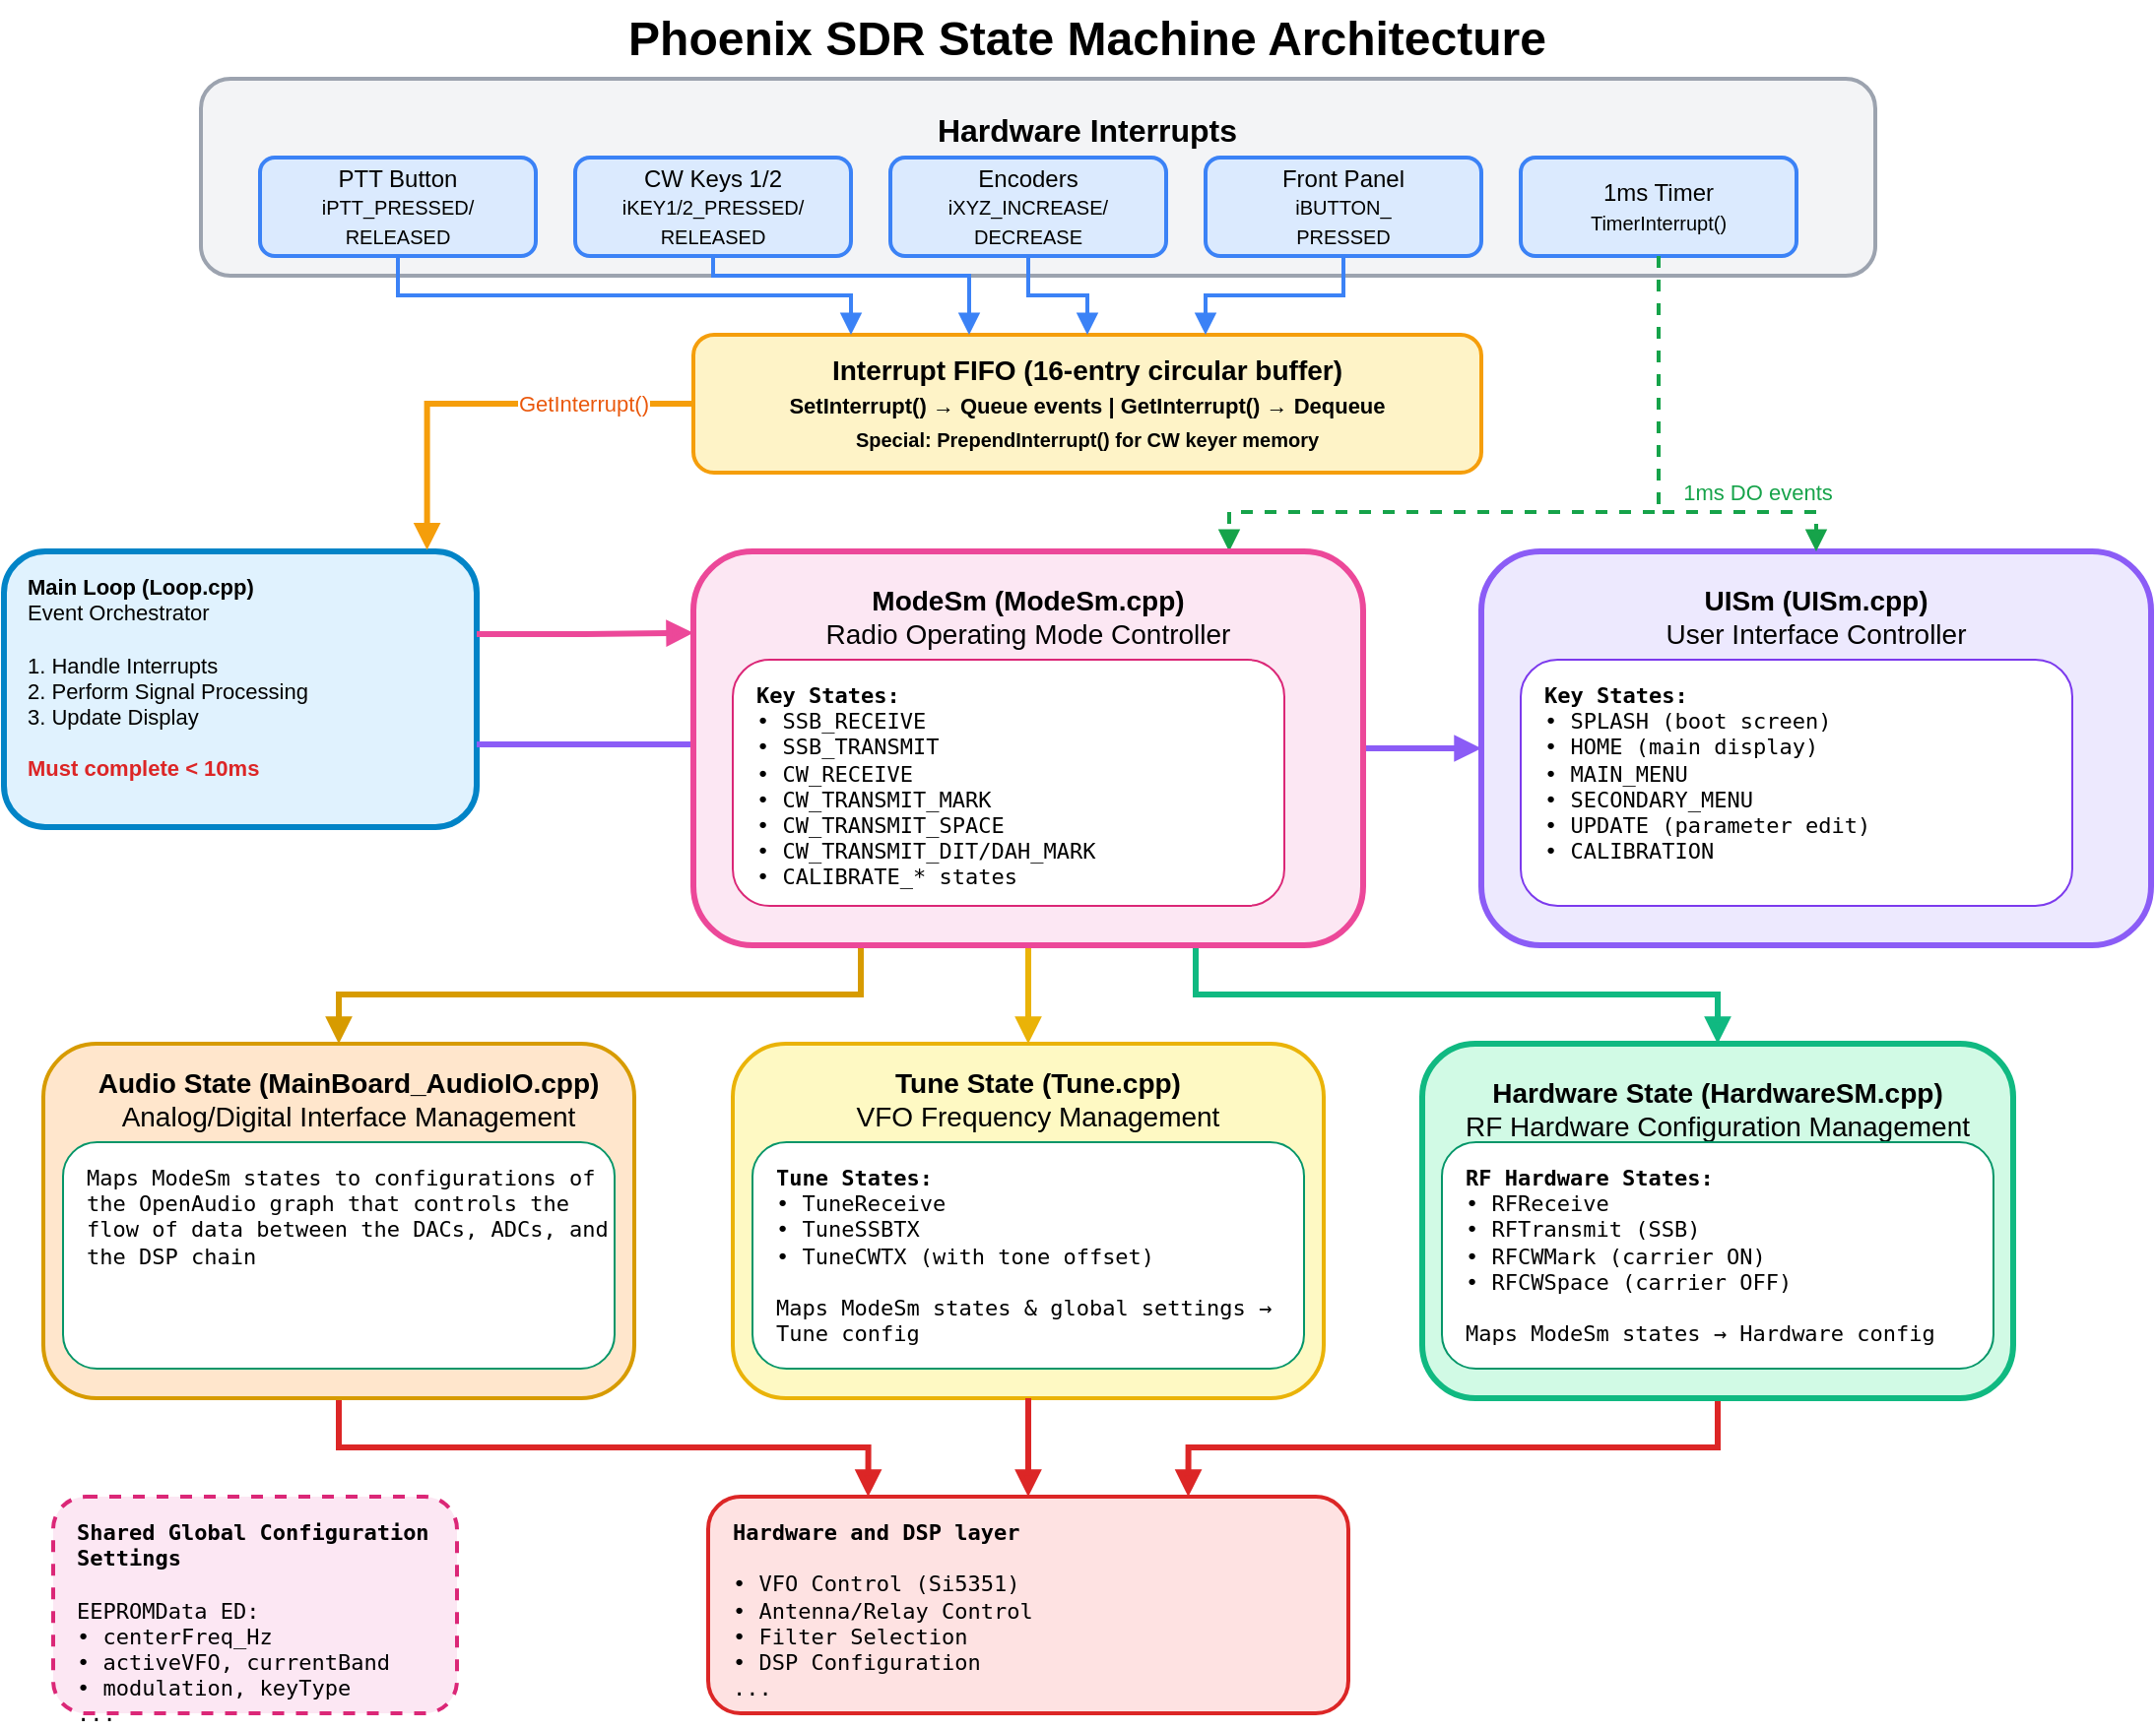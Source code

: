 <mxfile version="28.2.8">
  <diagram name="State Machine Architecture" id="state-machine-arch">
    <mxGraphModel dx="1917" dy="1109" grid="1" gridSize="10" guides="1" tooltips="1" connect="1" arrows="1" fold="1" page="1" pageScale="1" pageWidth="1200" pageHeight="900" math="0" shadow="0">
      <root>
        <mxCell id="0" />
        <mxCell id="1" parent="0" />
        <mxCell id="title" value="Phoenix SDR State Machine Architecture" style="text;html=1;strokeColor=none;fillColor=none;align=center;verticalAlign=middle;whiteSpace=wrap;rounded=0;fontSize=24;fontStyle=1" parent="1" vertex="1">
          <mxGeometry x="350" y="10" width="500" height="40" as="geometry" />
        </mxCell>
        <mxCell id="hw-interrupts-container" value="" style="rounded=1;whiteSpace=wrap;html=1;fillColor=#f3f4f6;strokeColor=#9ca3af;strokeWidth=2;verticalAlign=top;" parent="1" vertex="1">
          <mxGeometry x="150" y="50" width="850" height="100" as="geometry" />
        </mxCell>
        <mxCell id="hw-interrupts-label" value="Hardware Interrupts" style="text;html=1;strokeColor=none;fillColor=none;align=center;verticalAlign=top;whiteSpace=wrap;rounded=0;fontSize=16;fontStyle=1" parent="1" vertex="1">
          <mxGeometry x="450" y="60" width="300" height="20" as="geometry" />
        </mxCell>
        <mxCell id="ptt-button" value="PTT Button&lt;br&gt;&lt;font style=&quot;font-size:10px&quot;&gt;iPTT_PRESSED/&lt;br&gt;RELEASED&lt;/font&gt;" style="rounded=1;whiteSpace=wrap;html=1;fillColor=#dbeafe;strokeColor=#3b82f6;strokeWidth=2;fontSize=12;" parent="1" vertex="1">
          <mxGeometry x="180" y="90" width="140" height="50" as="geometry" />
        </mxCell>
        <mxCell id="cw-keys" value="CW Keys 1/2&lt;br&gt;&lt;font style=&quot;font-size:10px&quot;&gt;iKEY1/2_PRESSED/&lt;br&gt;RELEASED&lt;/font&gt;" style="rounded=1;whiteSpace=wrap;html=1;fillColor=#dbeafe;strokeColor=#3b82f6;strokeWidth=2;fontSize=12;" parent="1" vertex="1">
          <mxGeometry x="340" y="90" width="140" height="50" as="geometry" />
        </mxCell>
        <mxCell id="encoders" value="Encoders&lt;br&gt;&lt;font style=&quot;font-size:10px&quot;&gt;iXYZ_INCREASE/&lt;br&gt;DECREASE&lt;/font&gt;" style="rounded=1;whiteSpace=wrap;html=1;fillColor=#dbeafe;strokeColor=#3b82f6;strokeWidth=2;fontSize=12;" parent="1" vertex="1">
          <mxGeometry x="500" y="90" width="140" height="50" as="geometry" />
        </mxCell>
        <mxCell id="front-panel" value="Front Panel&lt;br&gt;&lt;font style=&quot;font-size:10px&quot;&gt;iBUTTON_&lt;br&gt;PRESSED&lt;/font&gt;" style="rounded=1;whiteSpace=wrap;html=1;fillColor=#dbeafe;strokeColor=#3b82f6;strokeWidth=2;fontSize=12;" parent="1" vertex="1">
          <mxGeometry x="660" y="90" width="140" height="50" as="geometry" />
        </mxCell>
        <mxCell id="timer" value="1ms Timer&lt;br&gt;&lt;font style=&quot;font-size:10px&quot;&gt;TimerInterrupt()&lt;/font&gt;" style="rounded=1;whiteSpace=wrap;html=1;fillColor=#dbeafe;strokeColor=#3b82f6;strokeWidth=2;fontSize=12;" parent="1" vertex="1">
          <mxGeometry x="820" y="90" width="140" height="50" as="geometry" />
        </mxCell>
        <mxCell id="interrupt-fifo" value="Interrupt FIFO (16-entry circular buffer)&lt;br&gt;&lt;font style=&quot;font-size:11px&quot;&gt;SetInterrupt() → Queue events | GetInterrupt() → Dequeue&lt;br&gt;&lt;font style=&quot;font-size:10px&quot;&gt;Special: PrependInterrupt() for CW keyer memory&lt;/font&gt;&lt;/font&gt;" style="rounded=1;whiteSpace=wrap;html=1;fillColor=#fef3c7;strokeColor=#f59e0b;strokeWidth=2;fontSize=14;fontStyle=1" parent="1" vertex="1">
          <mxGeometry x="400" y="180" width="400" height="70" as="geometry" />
        </mxCell>
        <mxCell id="arrow-ptt-fifo" style="edgeStyle=orthogonalEdgeStyle;rounded=0;orthogonalLoop=1;jettySize=auto;html=1;exitX=0.5;exitY=1;exitDx=0;exitDy=0;entryX=0.2;entryY=0;entryDx=0;entryDy=0;strokeColor=#3b82f6;strokeWidth=2;endArrow=block;endFill=1;" parent="1" source="ptt-button" target="interrupt-fifo" edge="1">
          <mxGeometry relative="1" as="geometry">
            <Array as="points">
              <mxPoint x="250" y="160" />
              <mxPoint x="480" y="160" />
            </Array>
          </mxGeometry>
        </mxCell>
        <mxCell id="arrow-keys-fifo" style="edgeStyle=orthogonalEdgeStyle;rounded=0;orthogonalLoop=1;jettySize=auto;html=1;exitX=0.5;exitY=1;exitDx=0;exitDy=0;entryX=0.35;entryY=0;entryDx=0;entryDy=0;strokeColor=#3b82f6;strokeWidth=2;endArrow=block;endFill=1;" parent="1" source="cw-keys" target="interrupt-fifo" edge="1">
          <mxGeometry relative="1" as="geometry">
            <Array as="points">
              <mxPoint x="410" y="150" />
              <mxPoint x="540" y="150" />
            </Array>
          </mxGeometry>
        </mxCell>
        <mxCell id="arrow-enc-fifo" style="edgeStyle=orthogonalEdgeStyle;rounded=0;orthogonalLoop=1;jettySize=auto;html=1;exitX=0.5;exitY=1;exitDx=0;exitDy=0;entryX=0.5;entryY=0;entryDx=0;entryDy=0;strokeColor=#3b82f6;strokeWidth=2;endArrow=block;endFill=1;" parent="1" source="encoders" target="interrupt-fifo" edge="1">
          <mxGeometry relative="1" as="geometry" />
        </mxCell>
        <mxCell id="arrow-panel-fifo" style="edgeStyle=orthogonalEdgeStyle;rounded=0;orthogonalLoop=1;jettySize=auto;html=1;exitX=0.5;exitY=1;exitDx=0;exitDy=0;entryX=0.65;entryY=0;entryDx=0;entryDy=0;strokeColor=#3b82f6;strokeWidth=2;endArrow=block;endFill=1;" parent="1" source="front-panel" target="interrupt-fifo" edge="1">
          <mxGeometry relative="1" as="geometry" />
        </mxCell>
        <mxCell id="main-loop" value="&lt;b&gt;Main Loop (Loop.cpp)&lt;/b&gt;&lt;br&gt;Event Orchestrator&lt;br&gt;&lt;br&gt;1. Handle Interrupts&lt;br&gt;2. Perform Signal Processing&lt;br&gt;3. Update Display&lt;br&gt;&lt;br&gt;&lt;font color=&quot;#dc2626&quot;&gt;&lt;b&gt;Must complete &amp;lt; 10ms&lt;/b&gt;&lt;/font&gt;" style="rounded=1;whiteSpace=wrap;html=1;fillColor=#e0f2fe;strokeColor=#0284c7;strokeWidth=3;fontSize=11;align=left;verticalAlign=top;spacingLeft=10;spacingTop=5;" parent="1" vertex="1">
          <mxGeometry x="50" y="290" width="240" height="140" as="geometry" />
        </mxCell>
        <mxCell id="arrow-fifo-mainloop" style="edgeStyle=orthogonalEdgeStyle;rounded=0;orthogonalLoop=1;jettySize=auto;html=1;exitX=0;exitY=0.5;exitDx=0;exitDy=0;entryX=0.895;entryY=-0.005;entryDx=0;entryDy=0;strokeColor=#f59e0b;strokeWidth=3;endArrow=block;endFill=1;entryPerimeter=0;" parent="1" source="interrupt-fifo" target="main-loop" edge="1">
          <mxGeometry relative="1" as="geometry" />
        </mxCell>
        <mxCell id="arrow-fifo-mainloop-label" value="GetInterrupt()" style="edgeLabel;html=1;align=center;verticalAlign=middle;resizable=0;points=[];fontSize=11;fontColor=#ea580c;" parent="arrow-fifo-mainloop" vertex="1" connectable="0">
          <mxGeometry x="-0.2" y="2" relative="1" as="geometry">
            <mxPoint x="28" y="-2" as="offset" />
          </mxGeometry>
        </mxCell>
        <mxCell id="uism" value="&lt;b&gt;UISm (UISm.cpp)&lt;/b&gt;&lt;br&gt;User Interface Controller" style="rounded=1;whiteSpace=wrap;html=1;fillColor=#ede9fe;strokeColor=#8b5cf6;strokeWidth=3;fontSize=14;verticalAlign=top;spacingTop=10;" parent="1" vertex="1">
          <mxGeometry x="800" y="290" width="340" height="200" as="geometry" />
        </mxCell>
        <mxCell id="uism-states" value="&lt;b&gt;Key States:&lt;/b&gt;&lt;br&gt;• SPLASH (boot screen)&lt;br&gt;• HOME (main display)&lt;br&gt;• MAIN_MENU&lt;br&gt;• SECONDARY_MENU&lt;br&gt;• UPDATE (parameter edit)&lt;br&gt;• CALIBRATION" style="rounded=1;whiteSpace=wrap;html=1;fillColor=#ffffff;strokeColor=#7c3aed;strokeWidth=1;fontSize=11;align=left;verticalAlign=top;spacingLeft=10;spacingTop=5;fontFamily=monospace;" parent="1" vertex="1">
          <mxGeometry x="820" y="345" width="280" height="125" as="geometry" />
        </mxCell>
        <mxCell id="arrow-mainloop-modesm" style="edgeStyle=orthogonalEdgeStyle;rounded=0;orthogonalLoop=1;jettySize=auto;html=1;exitX=1;exitY=0.3;exitDx=0;exitDy=0;entryX=0;entryY=0.207;entryDx=0;entryDy=0;strokeColor=#ec4899;strokeWidth=3;endArrow=block;endFill=1;entryPerimeter=0;" parent="1" source="main-loop" target="modesm" edge="1">
          <mxGeometry relative="1" as="geometry" />
        </mxCell>
        <mxCell id="arrow-mainloop-uism" style="edgeStyle=orthogonalEdgeStyle;rounded=0;orthogonalLoop=1;jettySize=auto;html=1;exitX=1;exitY=0.7;exitDx=0;exitDy=0;entryX=0;entryY=0.5;entryDx=0;entryDy=0;strokeColor=#8b5cf6;strokeWidth=3;endArrow=block;endFill=1;" parent="1" source="main-loop" target="uism" edge="1">
          <mxGeometry relative="1" as="geometry" />
        </mxCell>
        <mxCell id="arrow-timer-modesm" style="edgeStyle=orthogonalEdgeStyle;rounded=0;orthogonalLoop=1;jettySize=auto;html=1;exitX=0.5;exitY=1;exitDx=0;exitDy=0;entryX=0.8;entryY=0;entryDx=0;entryDy=0;strokeColor=#16a34a;strokeWidth=2;endArrow=block;endFill=1;dashed=1;" parent="1" source="timer" target="modesm" edge="1">
          <mxGeometry relative="1" as="geometry">
            <Array as="points">
              <mxPoint x="890" y="270" />
              <mxPoint x="672" y="270" />
            </Array>
          </mxGeometry>
        </mxCell>
        <mxCell id="arrow-timer-modesm-label" value="1ms DO events" style="edgeLabel;html=1;align=center;verticalAlign=middle;resizable=0;points=[];fontSize=11;fontColor=#16a34a;" parent="arrow-timer-modesm" vertex="1" connectable="0">
          <mxGeometry x="-0.2" y="2" relative="1" as="geometry">
            <mxPoint x="67" y="-12" as="offset" />
          </mxGeometry>
        </mxCell>
        <mxCell id="arrow-timer-uism" style="edgeStyle=orthogonalEdgeStyle;rounded=0;orthogonalLoop=1;jettySize=auto;html=1;exitX=0.5;exitY=1;exitDx=0;exitDy=0;entryX=0.5;entryY=0;entryDx=0;entryDy=0;strokeColor=#16a34a;strokeWidth=2;endArrow=block;endFill=1;dashed=1;" parent="1" source="timer" target="uism" edge="1">
          <mxGeometry relative="1" as="geometry">
            <Array as="points">
              <mxPoint x="890" y="270" />
              <mxPoint x="970" y="270" />
            </Array>
          </mxGeometry>
        </mxCell>
        <mxCell id="yZ03nLWbBo4yx16Ja4qs-3" style="edgeStyle=orthogonalEdgeStyle;rounded=0;orthogonalLoop=1;jettySize=auto;html=1;exitX=0.5;exitY=1;exitDx=0;exitDy=0;entryX=0.75;entryY=0;entryDx=0;entryDy=0;strokeColor=#dc2626;strokeWidth=3;align=center;verticalAlign=middle;fontFamily=Helvetica;fontSize=11;fontColor=default;labelBackgroundColor=default;endArrow=block;endFill=1;" parent="1" source="hardwaresm" target="rf-hardware" edge="1">
          <mxGeometry relative="1" as="geometry" />
        </mxCell>
        <mxCell id="hardwaresm" value="&lt;b&gt;Hardware State (HardwareSM.cpp)&lt;/b&gt;&lt;br&gt;RF Hardware Configuration Management" style="rounded=1;whiteSpace=wrap;html=1;fillColor=#d1fae5;strokeColor=#10b981;strokeWidth=3;fontSize=14;verticalAlign=top;spacingTop=10;" parent="1" vertex="1">
          <mxGeometry x="770" y="540" width="300" height="180" as="geometry" />
        </mxCell>
        <mxCell id="hardwaresm-states" value="&lt;b&gt;RF Hardware States:&lt;/b&gt;&lt;br&gt;• RFReceive&lt;br&gt;• RFTransmit (SSB)&lt;br&gt;• RFCWMark (carrier ON)&lt;br&gt;• RFCWSpace (carrier OFF)&lt;br&gt;&lt;br&gt;&lt;font&gt;Maps ModeSm states → Hardware config&lt;/font&gt;" style="rounded=1;whiteSpace=wrap;html=1;fillColor=#ffffff;strokeColor=#059669;strokeWidth=1;fontSize=11;align=left;verticalAlign=top;spacingLeft=10;spacingTop=5;fontFamily=monospace;" parent="1" vertex="1">
          <mxGeometry x="780" y="590" width="280" height="115" as="geometry" />
        </mxCell>
        <mxCell id="arrow-modesm-hardwaresm" style="edgeStyle=orthogonalEdgeStyle;rounded=0;orthogonalLoop=1;jettySize=auto;html=1;exitX=0.75;exitY=1;exitDx=0;exitDy=0;entryX=0.5;entryY=0;entryDx=0;entryDy=0;strokeColor=#10b981;strokeWidth=3;endArrow=block;endFill=1;" parent="1" source="modesm" target="hardwaresm" edge="1">
          <mxGeometry relative="1" as="geometry" />
        </mxCell>
        <mxCell id="tune-state" value="&lt;b style=&quot;font-family: Helvetica; font-size: 14px;&quot;&gt;Tune State (Tune.cpp)&lt;/b&gt;&lt;br style=&quot;font-family: Helvetica; font-size: 14px;&quot;&gt;&lt;span style=&quot;font-family: Helvetica; font-size: 14px;&quot;&gt;VFO Frequency Management&lt;/span&gt;" style="rounded=1;whiteSpace=wrap;html=1;fillColor=#fef9c3;strokeColor=#eab308;strokeWidth=2;fontSize=11;align=center;verticalAlign=top;spacingLeft=10;spacingTop=5;fontFamily=monospace;" parent="1" vertex="1">
          <mxGeometry x="420" y="540" width="300" height="180" as="geometry" />
        </mxCell>
        <mxCell id="rf-hardware" value="&lt;b&gt;Hardware and DSP layer&lt;/b&gt;&lt;div&gt;&lt;b&gt;&lt;br&gt;&lt;/b&gt;• VFO Control (Si5351)&lt;br&gt;• Antenna/Relay Control&lt;br&gt;• Filter Selection&lt;br&gt;• DSP Configuration&lt;div&gt;...&lt;/div&gt;&lt;/div&gt;" style="rounded=1;whiteSpace=wrap;html=1;fillColor=#fee2e2;strokeColor=#dc2626;strokeWidth=2;fontSize=11;align=left;verticalAlign=top;spacingLeft=10;spacingTop=5;fontFamily=monospace;" parent="1" vertex="1">
          <mxGeometry x="407.5" y="770" width="325" height="110" as="geometry" />
        </mxCell>
        <mxCell id="arrow-tune-rfhw" style="edgeStyle=orthogonalEdgeStyle;rounded=0;orthogonalLoop=1;jettySize=auto;html=1;exitX=0.5;exitY=1;exitDx=0;exitDy=0;entryX=0.5;entryY=0;entryDx=0;entryDy=0;strokeColor=#dc2626;strokeWidth=3;endArrow=block;endFill=1;" parent="1" source="tune-state" target="rf-hardware" edge="1">
          <mxGeometry relative="1" as="geometry" />
        </mxCell>
        <mxCell id="shared-state" value="&lt;b&gt;Shared Global Configuration Settings&lt;/b&gt;&lt;br&gt;&lt;br&gt;EEPROMData ED:&lt;br&gt;• centerFreq_Hz&lt;br&gt;• activeVFO, currentBand&lt;br&gt;• modulation, keyType&lt;br&gt;..." style="rounded=1;whiteSpace=wrap;html=1;fillColor=#fce7f3;strokeColor=#db2777;strokeWidth=2;fontSize=11;align=left;verticalAlign=top;spacingLeft=10;spacingTop=5;fontFamily=monospace;dashed=1;dashPattern=3 3;" parent="1" vertex="1">
          <mxGeometry x="75" y="770" width="205" height="110" as="geometry" />
        </mxCell>
        <mxCell id="yZ03nLWbBo4yx16Ja4qs-2" style="edgeStyle=orthogonalEdgeStyle;rounded=0;orthogonalLoop=1;jettySize=auto;html=1;exitX=0.5;exitY=1;exitDx=0;exitDy=0;entryX=0.5;entryY=0;entryDx=0;entryDy=0;strokeColor=#eab308;strokeWidth=3;align=center;verticalAlign=middle;fontFamily=Helvetica;fontSize=11;fontColor=default;labelBackgroundColor=default;endArrow=block;endFill=1;" parent="1" source="modesm" target="tune-state" edge="1">
          <mxGeometry relative="1" as="geometry" />
        </mxCell>
        <mxCell id="v-TkcGI2fMnNLQ0W7Wf2-4" style="edgeStyle=orthogonalEdgeStyle;rounded=0;orthogonalLoop=1;jettySize=auto;html=1;exitX=0.25;exitY=1;exitDx=0;exitDy=0;entryX=0.5;entryY=0;entryDx=0;entryDy=0;strokeColor=#d79b00;strokeWidth=3;align=center;verticalAlign=middle;fontFamily=Helvetica;fontSize=11;fontColor=default;labelBackgroundColor=default;endArrow=block;endFill=1;fillColor=#ffe6cc;" edge="1" parent="1" source="modesm" target="v-TkcGI2fMnNLQ0W7Wf2-2">
          <mxGeometry relative="1" as="geometry" />
        </mxCell>
        <mxCell id="modesm" value="&lt;b&gt;ModeSm (ModeSm.cpp)&lt;/b&gt;&lt;br&gt;Radio Operating Mode Controller" style="rounded=1;whiteSpace=wrap;html=1;fillColor=#fce7f3;strokeColor=#ec4899;strokeWidth=3;fontSize=14;verticalAlign=top;spacingTop=10;" parent="1" vertex="1">
          <mxGeometry x="400" y="290" width="340" height="200" as="geometry" />
        </mxCell>
        <mxCell id="modesm-states" value="&lt;b&gt;Key States:&lt;/b&gt;&lt;br&gt;• SSB_RECEIVE&lt;br&gt;• SSB_TRANSMIT&lt;br&gt;• CW_RECEIVE&lt;br&gt;• CW_TRANSMIT_MARK&lt;br&gt;• CW_TRANSMIT_SPACE&lt;br&gt;• CW_TRANSMIT_DIT/DAH_MARK&lt;br&gt;• CALIBRATE_* states" style="rounded=1;whiteSpace=wrap;html=1;fillColor=#ffffff;strokeColor=#db2777;strokeWidth=1;fontSize=11;align=left;verticalAlign=top;spacingLeft=10;spacingTop=5;fontFamily=monospace;" parent="1" vertex="1">
          <mxGeometry x="420" y="345" width="280" height="125" as="geometry" />
        </mxCell>
        <mxCell id="yZ03nLWbBo4yx16Ja4qs-1" value="&lt;b&gt;Tune States:&lt;/b&gt;&lt;br&gt;• TuneReceive&lt;br&gt;• TuneSSBTX&lt;br&gt;• TuneCWTX (with tone offset)&lt;br&gt;&lt;br&gt;&lt;font&gt;&lt;font style=&quot;&quot;&gt;Maps ModeSm states &amp;amp;&amp;nbsp;&lt;/font&gt;&lt;span style=&quot;background-color: transparent; color: light-dark(rgb(0, 0, 0), rgb(255, 255, 255));&quot;&gt;global settings → Tune config&lt;/span&gt;&lt;/font&gt;" style="rounded=1;whiteSpace=wrap;html=1;fillColor=#ffffff;strokeColor=#059669;strokeWidth=1;fontSize=11;align=left;verticalAlign=top;spacingLeft=10;spacingTop=5;fontFamily=monospace;" parent="1" vertex="1">
          <mxGeometry x="430" y="590" width="280" height="115" as="geometry" />
        </mxCell>
        <mxCell id="v-TkcGI2fMnNLQ0W7Wf2-5" style="edgeStyle=orthogonalEdgeStyle;rounded=0;orthogonalLoop=1;jettySize=auto;html=1;exitX=0.5;exitY=1;exitDx=0;exitDy=0;entryX=0.25;entryY=0;entryDx=0;entryDy=0;strokeColor=#dc2626;strokeWidth=3;align=center;verticalAlign=middle;fontFamily=Helvetica;fontSize=11;fontColor=default;labelBackgroundColor=default;endArrow=block;endFill=1;" edge="1" parent="1" source="v-TkcGI2fMnNLQ0W7Wf2-2" target="rf-hardware">
          <mxGeometry relative="1" as="geometry" />
        </mxCell>
        <mxCell id="v-TkcGI2fMnNLQ0W7Wf2-2" value="&lt;b style=&quot;font-family: Helvetica; font-size: 14px;&quot;&gt;Audio State (MainBoard_AudioIO.cpp)&lt;/b&gt;&lt;br style=&quot;font-family: Helvetica; font-size: 14px;&quot;&gt;&lt;span style=&quot;font-family: Helvetica; font-size: 14px;&quot;&gt;Analog/Digital Interface Management&lt;/span&gt;" style="rounded=1;whiteSpace=wrap;html=1;fillColor=#ffe6cc;strokeColor=#d79b00;strokeWidth=2;fontSize=11;align=center;verticalAlign=top;spacingLeft=10;spacingTop=5;fontFamily=monospace;" vertex="1" parent="1">
          <mxGeometry x="70" y="540" width="300" height="180" as="geometry" />
        </mxCell>
        <mxCell id="v-TkcGI2fMnNLQ0W7Wf2-3" value="&lt;font&gt;Maps ModeSm states to configurations of the OpenAudio graph that controls the flow of data between the DACs, ADCs, and the DSP chain&lt;/font&gt;" style="rounded=1;whiteSpace=wrap;html=1;fillColor=#ffffff;strokeColor=#059669;strokeWidth=1;fontSize=11;align=left;verticalAlign=top;spacingLeft=10;spacingTop=5;fontFamily=monospace;" vertex="1" parent="1">
          <mxGeometry x="80" y="590" width="280" height="115" as="geometry" />
        </mxCell>
      </root>
    </mxGraphModel>
  </diagram>
</mxfile>
